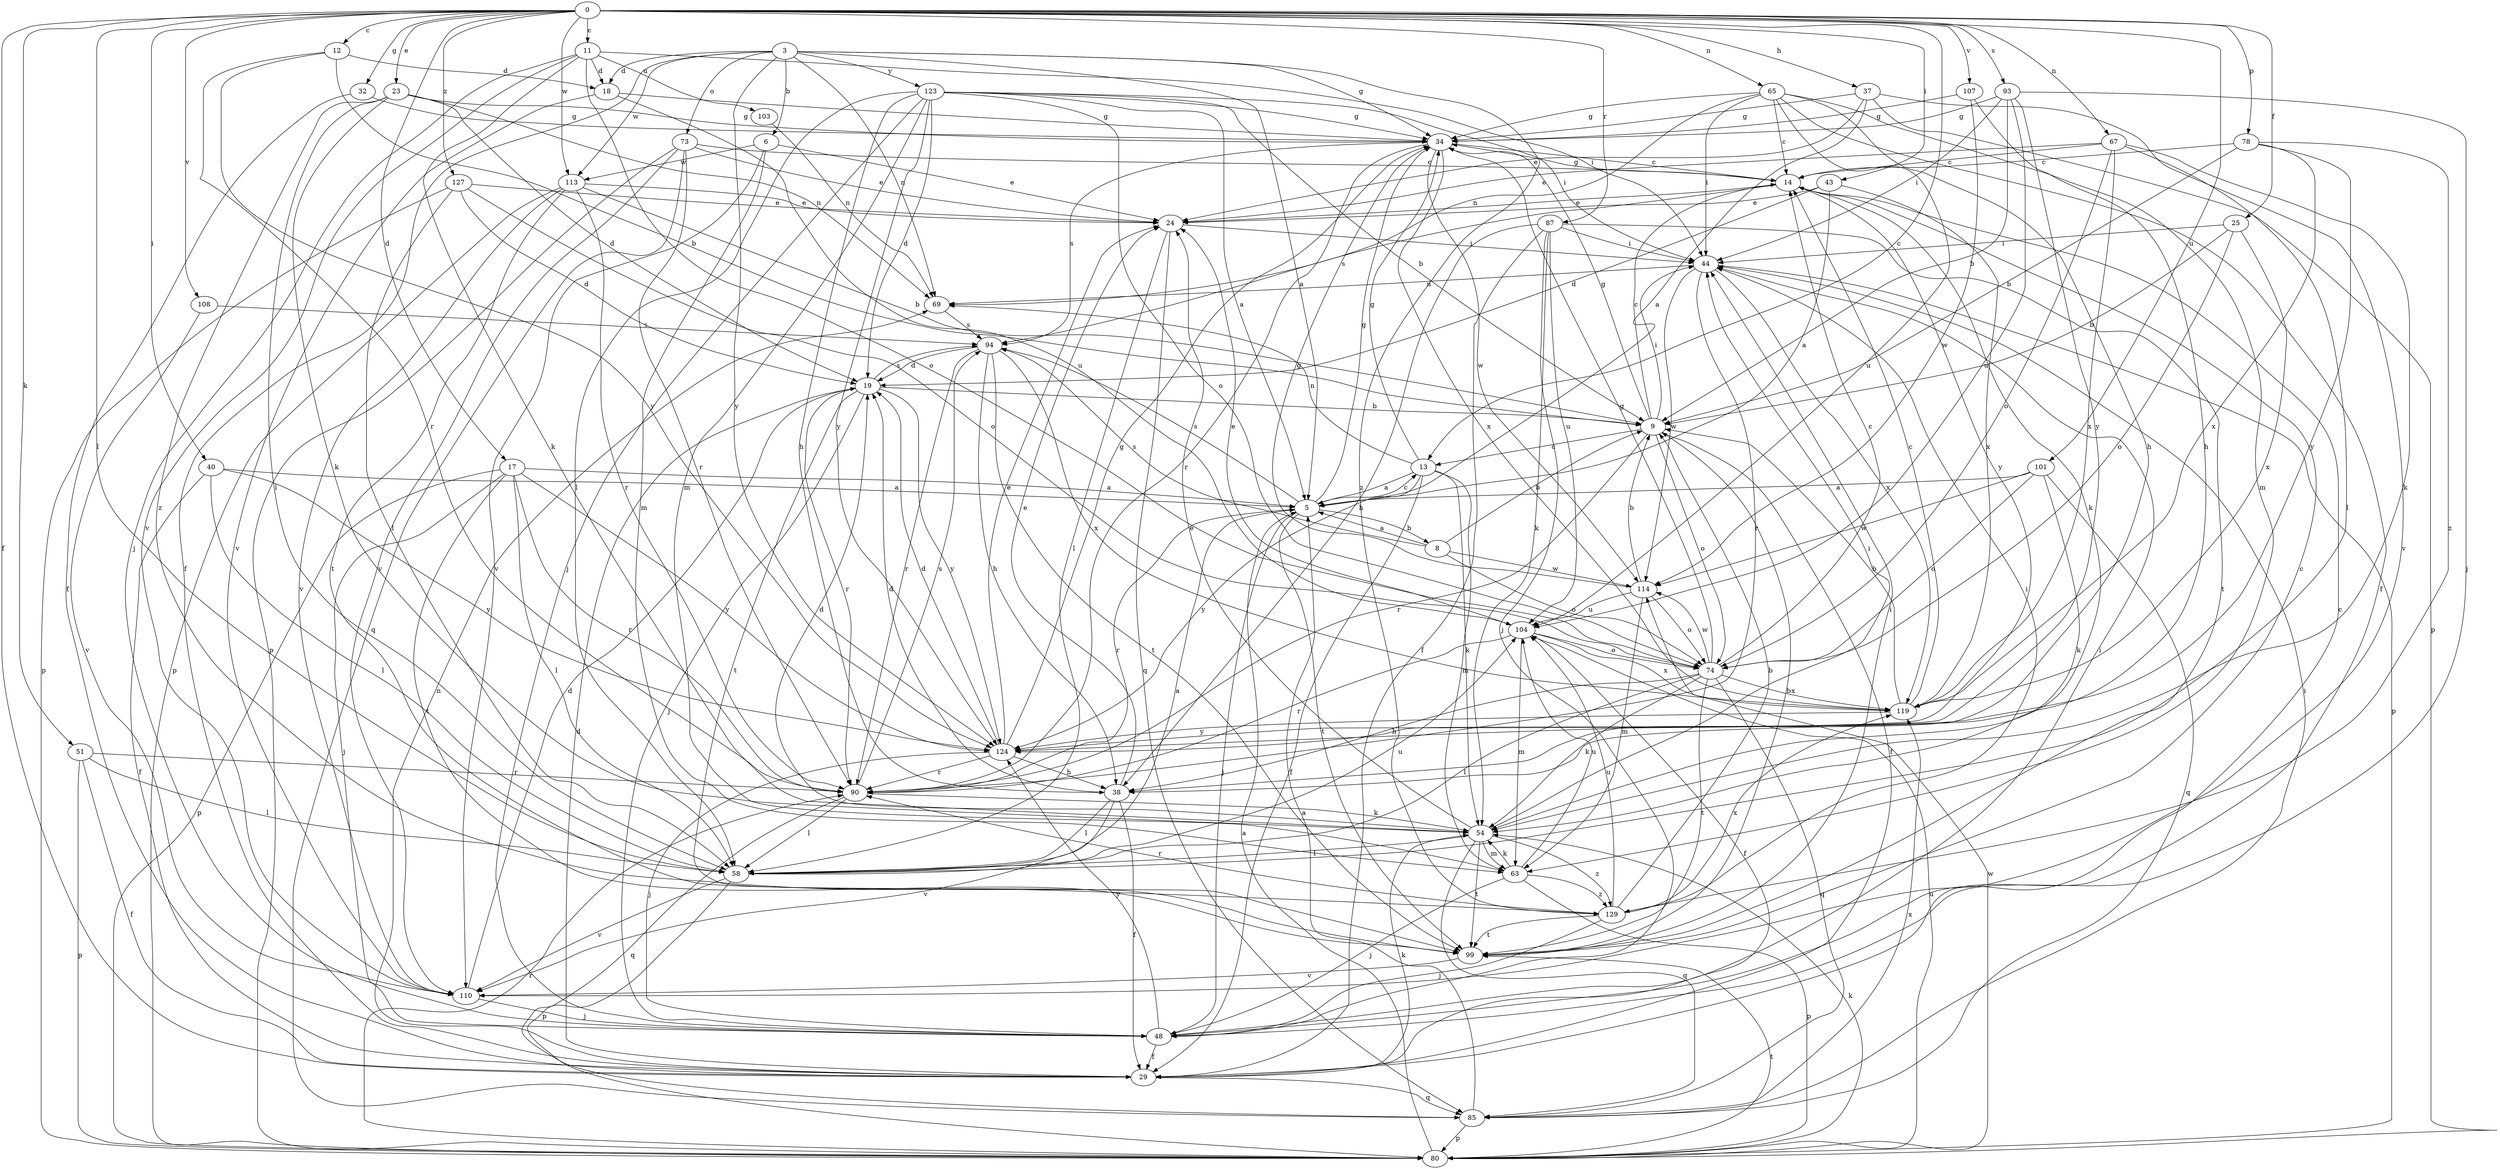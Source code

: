strict digraph  {
0;
3;
5;
6;
8;
9;
11;
12;
13;
14;
17;
18;
19;
23;
24;
25;
29;
32;
34;
37;
38;
40;
43;
44;
48;
51;
54;
58;
63;
65;
67;
69;
73;
74;
78;
80;
85;
87;
90;
93;
94;
99;
101;
103;
104;
107;
108;
110;
113;
114;
119;
123;
124;
127;
129;
0 -> 11  [label=c];
0 -> 12  [label=c];
0 -> 13  [label=c];
0 -> 17  [label=d];
0 -> 23  [label=e];
0 -> 25  [label=f];
0 -> 29  [label=f];
0 -> 32  [label=g];
0 -> 37  [label=h];
0 -> 40  [label=i];
0 -> 43  [label=i];
0 -> 51  [label=k];
0 -> 58  [label=l];
0 -> 65  [label=n];
0 -> 67  [label=n];
0 -> 78  [label=p];
0 -> 87  [label=r];
0 -> 93  [label=s];
0 -> 101  [label=u];
0 -> 107  [label=v];
0 -> 108  [label=v];
0 -> 113  [label=w];
0 -> 127  [label=z];
3 -> 5  [label=a];
3 -> 6  [label=b];
3 -> 18  [label=d];
3 -> 29  [label=f];
3 -> 34  [label=g];
3 -> 69  [label=n];
3 -> 73  [label=o];
3 -> 113  [label=w];
3 -> 123  [label=y];
3 -> 124  [label=y];
3 -> 129  [label=z];
5 -> 8  [label=b];
5 -> 13  [label=c];
5 -> 34  [label=g];
5 -> 48  [label=j];
5 -> 90  [label=r];
5 -> 94  [label=s];
5 -> 99  [label=t];
6 -> 24  [label=e];
6 -> 63  [label=m];
6 -> 110  [label=v];
6 -> 113  [label=w];
8 -> 5  [label=a];
8 -> 9  [label=b];
8 -> 74  [label=o];
8 -> 94  [label=s];
8 -> 114  [label=w];
9 -> 13  [label=c];
9 -> 14  [label=c];
9 -> 29  [label=f];
9 -> 34  [label=g];
9 -> 44  [label=i];
9 -> 74  [label=o];
9 -> 90  [label=r];
11 -> 18  [label=d];
11 -> 44  [label=i];
11 -> 48  [label=j];
11 -> 54  [label=k];
11 -> 74  [label=o];
11 -> 103  [label=u];
11 -> 110  [label=v];
12 -> 9  [label=b];
12 -> 18  [label=d];
12 -> 90  [label=r];
12 -> 124  [label=y];
13 -> 5  [label=a];
13 -> 29  [label=f];
13 -> 34  [label=g];
13 -> 54  [label=k];
13 -> 63  [label=m];
13 -> 69  [label=n];
13 -> 124  [label=y];
14 -> 24  [label=e];
14 -> 34  [label=g];
14 -> 54  [label=k];
14 -> 94  [label=s];
14 -> 124  [label=y];
17 -> 5  [label=a];
17 -> 48  [label=j];
17 -> 58  [label=l];
17 -> 80  [label=p];
17 -> 90  [label=r];
17 -> 99  [label=t];
17 -> 124  [label=y];
18 -> 34  [label=g];
18 -> 104  [label=u];
18 -> 110  [label=v];
19 -> 9  [label=b];
19 -> 48  [label=j];
19 -> 90  [label=r];
19 -> 94  [label=s];
19 -> 99  [label=t];
19 -> 124  [label=y];
23 -> 19  [label=d];
23 -> 34  [label=g];
23 -> 54  [label=k];
23 -> 58  [label=l];
23 -> 69  [label=n];
23 -> 129  [label=z];
24 -> 44  [label=i];
24 -> 58  [label=l];
24 -> 85  [label=q];
25 -> 9  [label=b];
25 -> 44  [label=i];
25 -> 74  [label=o];
25 -> 119  [label=x];
29 -> 19  [label=d];
29 -> 54  [label=k];
29 -> 69  [label=n];
29 -> 85  [label=q];
32 -> 29  [label=f];
32 -> 34  [label=g];
34 -> 14  [label=c];
34 -> 90  [label=r];
34 -> 94  [label=s];
34 -> 114  [label=w];
34 -> 119  [label=x];
37 -> 5  [label=a];
37 -> 24  [label=e];
37 -> 34  [label=g];
37 -> 80  [label=p];
37 -> 110  [label=v];
38 -> 19  [label=d];
38 -> 24  [label=e];
38 -> 29  [label=f];
38 -> 58  [label=l];
38 -> 110  [label=v];
40 -> 5  [label=a];
40 -> 29  [label=f];
40 -> 58  [label=l];
40 -> 124  [label=y];
43 -> 5  [label=a];
43 -> 19  [label=d];
43 -> 24  [label=e];
43 -> 119  [label=x];
44 -> 69  [label=n];
44 -> 80  [label=p];
44 -> 90  [label=r];
44 -> 114  [label=w];
44 -> 119  [label=x];
48 -> 14  [label=c];
48 -> 29  [label=f];
48 -> 44  [label=i];
48 -> 124  [label=y];
51 -> 29  [label=f];
51 -> 58  [label=l];
51 -> 80  [label=p];
51 -> 90  [label=r];
54 -> 19  [label=d];
54 -> 24  [label=e];
54 -> 44  [label=i];
54 -> 58  [label=l];
54 -> 63  [label=m];
54 -> 85  [label=q];
54 -> 99  [label=t];
54 -> 129  [label=z];
58 -> 5  [label=a];
58 -> 80  [label=p];
58 -> 104  [label=u];
58 -> 110  [label=v];
63 -> 48  [label=j];
63 -> 54  [label=k];
63 -> 80  [label=p];
63 -> 104  [label=u];
63 -> 129  [label=z];
65 -> 14  [label=c];
65 -> 29  [label=f];
65 -> 34  [label=g];
65 -> 38  [label=h];
65 -> 44  [label=i];
65 -> 63  [label=m];
65 -> 69  [label=n];
65 -> 104  [label=u];
67 -> 14  [label=c];
67 -> 24  [label=e];
67 -> 54  [label=k];
67 -> 58  [label=l];
67 -> 74  [label=o];
67 -> 119  [label=x];
69 -> 94  [label=s];
73 -> 14  [label=c];
73 -> 24  [label=e];
73 -> 80  [label=p];
73 -> 85  [label=q];
73 -> 90  [label=r];
73 -> 110  [label=v];
74 -> 14  [label=c];
74 -> 34  [label=g];
74 -> 38  [label=h];
74 -> 54  [label=k];
74 -> 58  [label=l];
74 -> 85  [label=q];
74 -> 99  [label=t];
74 -> 114  [label=w];
74 -> 119  [label=x];
78 -> 9  [label=b];
78 -> 14  [label=c];
78 -> 119  [label=x];
78 -> 124  [label=y];
78 -> 129  [label=z];
80 -> 5  [label=a];
80 -> 54  [label=k];
80 -> 90  [label=r];
80 -> 99  [label=t];
80 -> 104  [label=u];
80 -> 114  [label=w];
85 -> 5  [label=a];
85 -> 44  [label=i];
85 -> 80  [label=p];
85 -> 119  [label=x];
87 -> 29  [label=f];
87 -> 38  [label=h];
87 -> 44  [label=i];
87 -> 48  [label=j];
87 -> 54  [label=k];
87 -> 99  [label=t];
87 -> 104  [label=u];
90 -> 54  [label=k];
90 -> 58  [label=l];
90 -> 85  [label=q];
90 -> 94  [label=s];
93 -> 9  [label=b];
93 -> 34  [label=g];
93 -> 44  [label=i];
93 -> 48  [label=j];
93 -> 104  [label=u];
93 -> 124  [label=y];
94 -> 19  [label=d];
94 -> 38  [label=h];
94 -> 90  [label=r];
94 -> 99  [label=t];
94 -> 119  [label=x];
99 -> 9  [label=b];
99 -> 14  [label=c];
99 -> 44  [label=i];
99 -> 110  [label=v];
101 -> 5  [label=a];
101 -> 54  [label=k];
101 -> 74  [label=o];
101 -> 85  [label=q];
101 -> 114  [label=w];
103 -> 69  [label=n];
104 -> 24  [label=e];
104 -> 29  [label=f];
104 -> 63  [label=m];
104 -> 74  [label=o];
104 -> 90  [label=r];
104 -> 119  [label=x];
107 -> 34  [label=g];
107 -> 38  [label=h];
107 -> 114  [label=w];
108 -> 94  [label=s];
108 -> 110  [label=v];
110 -> 19  [label=d];
110 -> 48  [label=j];
113 -> 9  [label=b];
113 -> 24  [label=e];
113 -> 80  [label=p];
113 -> 90  [label=r];
113 -> 99  [label=t];
113 -> 110  [label=v];
114 -> 9  [label=b];
114 -> 34  [label=g];
114 -> 63  [label=m];
114 -> 74  [label=o];
114 -> 104  [label=u];
119 -> 9  [label=b];
119 -> 14  [label=c];
119 -> 124  [label=y];
123 -> 5  [label=a];
123 -> 9  [label=b];
123 -> 19  [label=d];
123 -> 34  [label=g];
123 -> 38  [label=h];
123 -> 44  [label=i];
123 -> 48  [label=j];
123 -> 58  [label=l];
123 -> 63  [label=m];
123 -> 74  [label=o];
123 -> 124  [label=y];
124 -> 19  [label=d];
124 -> 24  [label=e];
124 -> 34  [label=g];
124 -> 38  [label=h];
124 -> 48  [label=j];
124 -> 90  [label=r];
127 -> 19  [label=d];
127 -> 24  [label=e];
127 -> 58  [label=l];
127 -> 74  [label=o];
127 -> 80  [label=p];
129 -> 9  [label=b];
129 -> 44  [label=i];
129 -> 48  [label=j];
129 -> 90  [label=r];
129 -> 99  [label=t];
129 -> 104  [label=u];
129 -> 119  [label=x];
}
